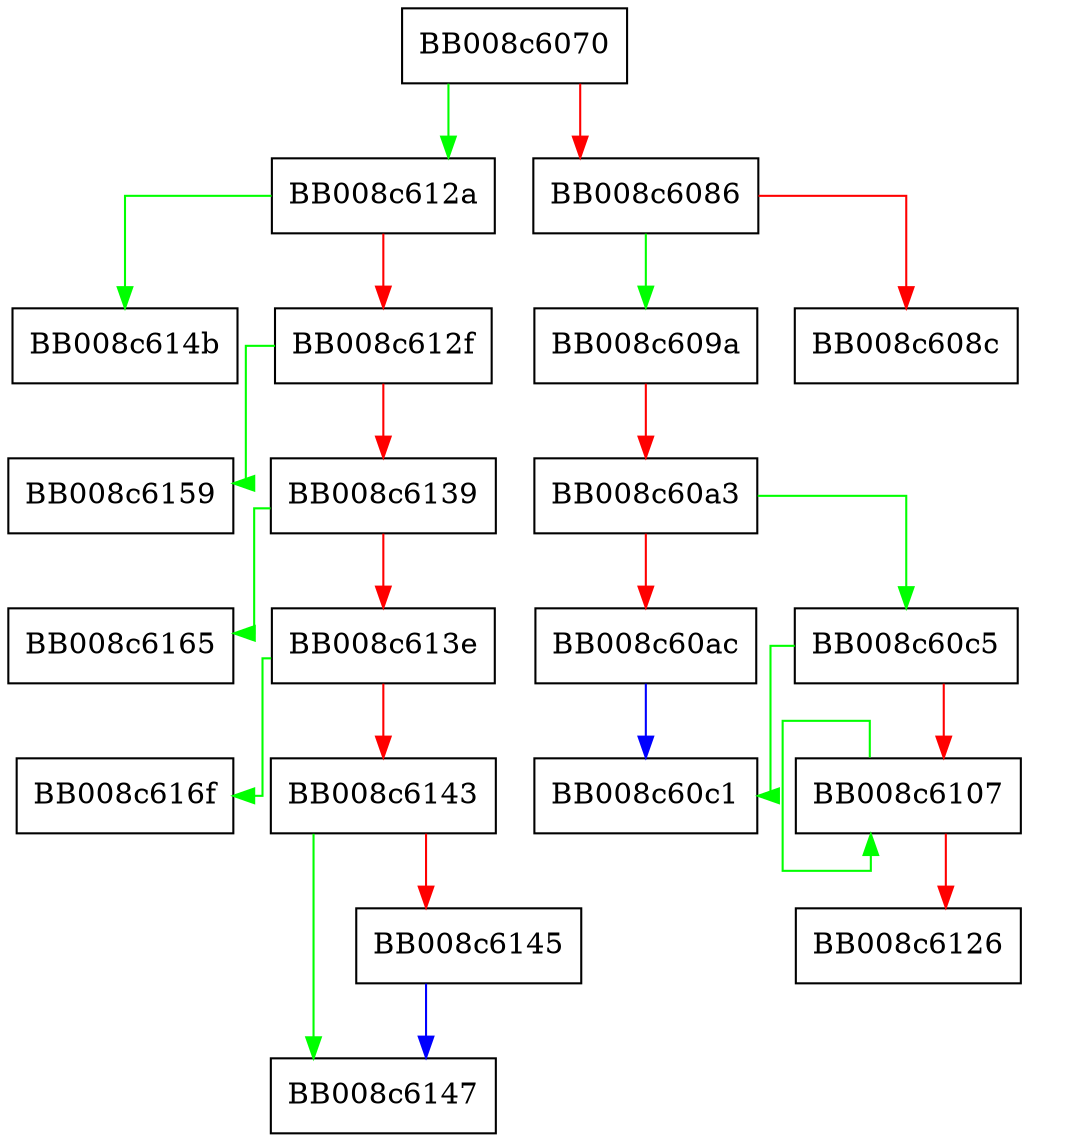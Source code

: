 digraph __memset_avx2_unaligned_erms {
  node [shape="box"];
  graph [splines=ortho];
  BB008c6070 -> BB008c612a [color="green"];
  BB008c6070 -> BB008c6086 [color="red"];
  BB008c6086 -> BB008c609a [color="green"];
  BB008c6086 -> BB008c608c [color="red"];
  BB008c609a -> BB008c60a3 [color="red"];
  BB008c60a3 -> BB008c60c5 [color="green"];
  BB008c60a3 -> BB008c60ac [color="red"];
  BB008c60ac -> BB008c60c1 [color="blue"];
  BB008c60c5 -> BB008c60c1 [color="green"];
  BB008c60c5 -> BB008c6107 [color="red"];
  BB008c6107 -> BB008c6107 [color="green"];
  BB008c6107 -> BB008c6126 [color="red"];
  BB008c612a -> BB008c614b [color="green"];
  BB008c612a -> BB008c612f [color="red"];
  BB008c612f -> BB008c6159 [color="green"];
  BB008c612f -> BB008c6139 [color="red"];
  BB008c6139 -> BB008c6165 [color="green"];
  BB008c6139 -> BB008c613e [color="red"];
  BB008c613e -> BB008c616f [color="green"];
  BB008c613e -> BB008c6143 [color="red"];
  BB008c6143 -> BB008c6147 [color="green"];
  BB008c6143 -> BB008c6145 [color="red"];
  BB008c6145 -> BB008c6147 [color="blue"];
}